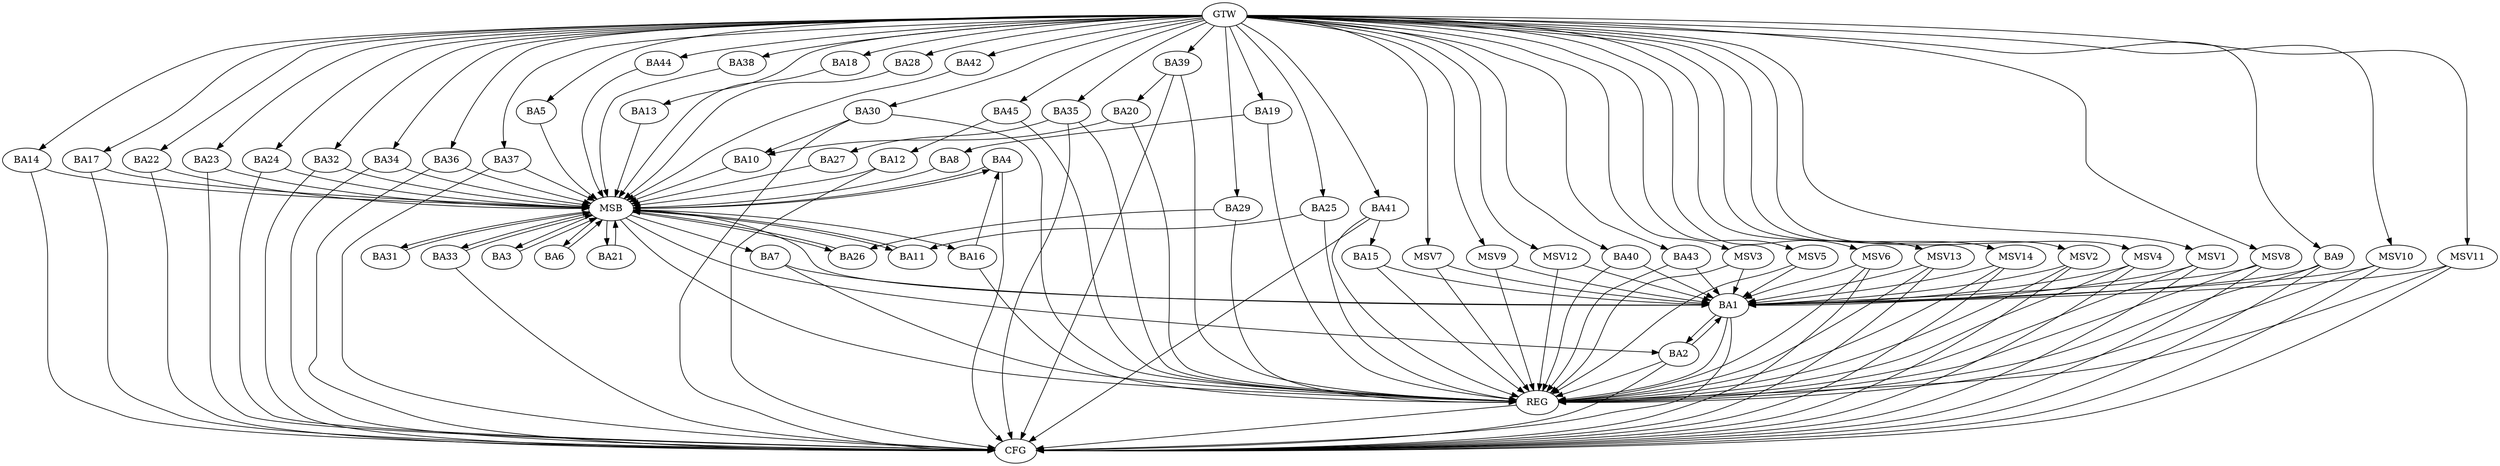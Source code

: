 strict digraph G {
  BA1 [ label="BA1" ];
  BA2 [ label="BA2" ];
  BA3 [ label="BA3" ];
  BA4 [ label="BA4" ];
  BA5 [ label="BA5" ];
  BA6 [ label="BA6" ];
  BA7 [ label="BA7" ];
  BA8 [ label="BA8" ];
  BA9 [ label="BA9" ];
  BA10 [ label="BA10" ];
  BA11 [ label="BA11" ];
  BA12 [ label="BA12" ];
  BA13 [ label="BA13" ];
  BA14 [ label="BA14" ];
  BA15 [ label="BA15" ];
  BA16 [ label="BA16" ];
  BA17 [ label="BA17" ];
  BA18 [ label="BA18" ];
  BA19 [ label="BA19" ];
  BA20 [ label="BA20" ];
  BA21 [ label="BA21" ];
  BA22 [ label="BA22" ];
  BA23 [ label="BA23" ];
  BA24 [ label="BA24" ];
  BA25 [ label="BA25" ];
  BA26 [ label="BA26" ];
  BA27 [ label="BA27" ];
  BA28 [ label="BA28" ];
  BA29 [ label="BA29" ];
  BA30 [ label="BA30" ];
  BA31 [ label="BA31" ];
  BA32 [ label="BA32" ];
  BA33 [ label="BA33" ];
  BA34 [ label="BA34" ];
  BA35 [ label="BA35" ];
  BA36 [ label="BA36" ];
  BA37 [ label="BA37" ];
  BA38 [ label="BA38" ];
  BA39 [ label="BA39" ];
  BA40 [ label="BA40" ];
  BA41 [ label="BA41" ];
  BA42 [ label="BA42" ];
  BA43 [ label="BA43" ];
  BA44 [ label="BA44" ];
  BA45 [ label="BA45" ];
  GTW [ label="GTW" ];
  REG [ label="REG" ];
  MSB [ label="MSB" ];
  CFG [ label="CFG" ];
  MSV1 [ label="MSV1" ];
  MSV2 [ label="MSV2" ];
  MSV3 [ label="MSV3" ];
  MSV4 [ label="MSV4" ];
  MSV5 [ label="MSV5" ];
  MSV6 [ label="MSV6" ];
  MSV7 [ label="MSV7" ];
  MSV8 [ label="MSV8" ];
  MSV9 [ label="MSV9" ];
  MSV10 [ label="MSV10" ];
  MSV11 [ label="MSV11" ];
  MSV12 [ label="MSV12" ];
  MSV13 [ label="MSV13" ];
  MSV14 [ label="MSV14" ];
  BA1 -> BA2;
  BA2 -> BA1;
  BA7 -> BA1;
  BA9 -> BA1;
  BA15 -> BA1;
  BA16 -> BA4;
  BA19 -> BA8;
  BA20 -> BA10;
  BA25 -> BA11;
  BA29 -> BA26;
  BA30 -> BA10;
  BA35 -> BA27;
  BA39 -> BA20;
  BA40 -> BA1;
  BA41 -> BA15;
  BA43 -> BA1;
  BA45 -> BA12;
  GTW -> BA5;
  GTW -> BA9;
  GTW -> BA13;
  GTW -> BA14;
  GTW -> BA17;
  GTW -> BA18;
  GTW -> BA19;
  GTW -> BA22;
  GTW -> BA23;
  GTW -> BA24;
  GTW -> BA25;
  GTW -> BA28;
  GTW -> BA29;
  GTW -> BA30;
  GTW -> BA32;
  GTW -> BA34;
  GTW -> BA35;
  GTW -> BA36;
  GTW -> BA37;
  GTW -> BA38;
  GTW -> BA39;
  GTW -> BA40;
  GTW -> BA41;
  GTW -> BA42;
  GTW -> BA43;
  GTW -> BA44;
  GTW -> BA45;
  BA1 -> REG;
  BA2 -> REG;
  BA7 -> REG;
  BA9 -> REG;
  BA15 -> REG;
  BA16 -> REG;
  BA19 -> REG;
  BA20 -> REG;
  BA25 -> REG;
  BA29 -> REG;
  BA30 -> REG;
  BA35 -> REG;
  BA39 -> REG;
  BA40 -> REG;
  BA41 -> REG;
  BA43 -> REG;
  BA45 -> REG;
  BA3 -> MSB;
  MSB -> BA2;
  MSB -> REG;
  BA4 -> MSB;
  BA5 -> MSB;
  BA6 -> MSB;
  BA8 -> MSB;
  BA10 -> MSB;
  MSB -> BA4;
  BA11 -> MSB;
  MSB -> BA1;
  BA12 -> MSB;
  BA13 -> MSB;
  BA14 -> MSB;
  BA17 -> MSB;
  BA18 -> MSB;
  BA21 -> MSB;
  MSB -> BA3;
  BA22 -> MSB;
  BA23 -> MSB;
  MSB -> BA16;
  BA24 -> MSB;
  BA26 -> MSB;
  BA27 -> MSB;
  MSB -> BA26;
  BA28 -> MSB;
  BA31 -> MSB;
  MSB -> BA21;
  BA32 -> MSB;
  BA33 -> MSB;
  MSB -> BA31;
  BA34 -> MSB;
  MSB -> BA7;
  BA36 -> MSB;
  BA37 -> MSB;
  MSB -> BA11;
  BA38 -> MSB;
  MSB -> BA6;
  BA42 -> MSB;
  BA44 -> MSB;
  MSB -> BA33;
  BA34 -> CFG;
  BA14 -> CFG;
  BA1 -> CFG;
  BA24 -> CFG;
  BA37 -> CFG;
  BA22 -> CFG;
  BA2 -> CFG;
  BA41 -> CFG;
  BA30 -> CFG;
  BA4 -> CFG;
  BA39 -> CFG;
  BA33 -> CFG;
  BA32 -> CFG;
  BA12 -> CFG;
  BA9 -> CFG;
  BA35 -> CFG;
  BA36 -> CFG;
  BA17 -> CFG;
  BA23 -> CFG;
  REG -> CFG;
  MSV1 -> BA1;
  MSV2 -> BA1;
  MSV3 -> BA1;
  MSV4 -> BA1;
  MSV5 -> BA1;
  GTW -> MSV1;
  MSV1 -> REG;
  MSV1 -> CFG;
  GTW -> MSV2;
  MSV2 -> REG;
  MSV2 -> CFG;
  GTW -> MSV3;
  MSV3 -> REG;
  GTW -> MSV4;
  MSV4 -> REG;
  MSV4 -> CFG;
  GTW -> MSV5;
  MSV5 -> REG;
  MSV6 -> BA1;
  MSV7 -> BA1;
  GTW -> MSV6;
  MSV6 -> REG;
  MSV6 -> CFG;
  GTW -> MSV7;
  MSV7 -> REG;
  MSV8 -> BA1;
  MSV9 -> BA1;
  GTW -> MSV8;
  MSV8 -> REG;
  MSV8 -> CFG;
  GTW -> MSV9;
  MSV9 -> REG;
  MSV10 -> BA1;
  GTW -> MSV10;
  MSV10 -> REG;
  MSV10 -> CFG;
  MSV11 -> BA1;
  GTW -> MSV11;
  MSV11 -> REG;
  MSV11 -> CFG;
  MSV12 -> BA1;
  GTW -> MSV12;
  MSV12 -> REG;
  MSV13 -> BA1;
  GTW -> MSV13;
  MSV13 -> REG;
  MSV13 -> CFG;
  MSV14 -> BA1;
  GTW -> MSV14;
  MSV14 -> REG;
  MSV14 -> CFG;
}
